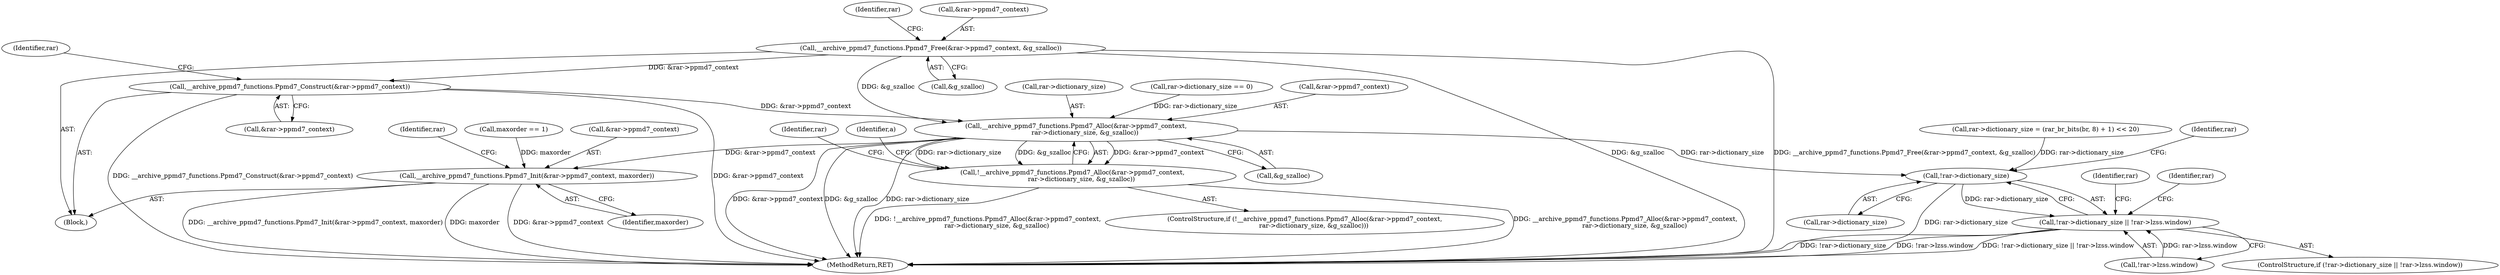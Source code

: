 digraph "0_libarchive_05caadc7eedbef471ac9610809ba683f0c698700@pointer" {
"1000312" [label="(Call,__archive_ppmd7_functions.Ppmd7_Construct(&rar->ppmd7_context))"];
"1000275" [label="(Call,__archive_ppmd7_functions.Ppmd7_Free(&rar->ppmd7_context, &g_szalloc))"];
"1000335" [label="(Call,__archive_ppmd7_functions.Ppmd7_Alloc(&rar->ppmd7_context,\n         rar->dictionary_size, &g_szalloc))"];
"1000334" [label="(Call,!__archive_ppmd7_functions.Ppmd7_Alloc(&rar->ppmd7_context,\n         rar->dictionary_size, &g_szalloc))"];
"1000372" [label="(Call,__archive_ppmd7_functions.Ppmd7_Init(&rar->ppmd7_context, maxorder))"];
"1000910" [label="(Call,!rar->dictionary_size)"];
"1000909" [label="(Call,!rar->dictionary_size || !rar->lzss.window)"];
"1000908" [label="(ControlStructure,if (!rar->dictionary_size || !rar->lzss.window))"];
"1001023" [label="(MethodReturn,RET)"];
"1000333" [label="(ControlStructure,if (!__archive_ppmd7_functions.Ppmd7_Alloc(&rar->ppmd7_context,\n         rar->dictionary_size, &g_szalloc)))"];
"1000380" [label="(Identifier,rar)"];
"1000285" [label="(Identifier,rar)"];
"1000312" [label="(Call,__archive_ppmd7_functions.Ppmd7_Construct(&rar->ppmd7_context))"];
"1000340" [label="(Call,rar->dictionary_size)"];
"1000262" [label="(Call,maxorder == 1)"];
"1000240" [label="(Block,)"];
"1000275" [label="(Call,__archive_ppmd7_functions.Ppmd7_Free(&rar->ppmd7_context, &g_szalloc))"];
"1000909" [label="(Call,!rar->dictionary_size || !rar->lzss.window)"];
"1000188" [label="(Call,rar->dictionary_size = (rar_br_bits(br, 8) + 1) << 20)"];
"1000910" [label="(Call,!rar->dictionary_size)"];
"1000276" [label="(Call,&rar->ppmd7_context)"];
"1000313" [label="(Call,&rar->ppmd7_context)"];
"1000318" [label="(Call,rar->dictionary_size == 0)"];
"1000320" [label="(Identifier,rar)"];
"1001003" [label="(Identifier,rar)"];
"1000343" [label="(Call,&g_szalloc)"];
"1000334" [label="(Call,!__archive_ppmd7_functions.Ppmd7_Alloc(&rar->ppmd7_context,\n         rar->dictionary_size, &g_szalloc))"];
"1000377" [label="(Identifier,maxorder)"];
"1000336" [label="(Call,&rar->ppmd7_context)"];
"1000926" [label="(Identifier,rar)"];
"1000372" [label="(Call,__archive_ppmd7_functions.Ppmd7_Init(&rar->ppmd7_context, maxorder))"];
"1000349" [label="(Identifier,a)"];
"1000373" [label="(Call,&rar->ppmd7_context)"];
"1000280" [label="(Call,&g_szalloc)"];
"1000917" [label="(Identifier,rar)"];
"1000911" [label="(Call,rar->dictionary_size)"];
"1000360" [label="(Identifier,rar)"];
"1000914" [label="(Call,!rar->lzss.window)"];
"1000335" [label="(Call,__archive_ppmd7_functions.Ppmd7_Alloc(&rar->ppmd7_context,\n         rar->dictionary_size, &g_szalloc))"];
"1000312" -> "1000240"  [label="AST: "];
"1000312" -> "1000313"  [label="CFG: "];
"1000313" -> "1000312"  [label="AST: "];
"1000320" -> "1000312"  [label="CFG: "];
"1000312" -> "1001023"  [label="DDG: __archive_ppmd7_functions.Ppmd7_Construct(&rar->ppmd7_context)"];
"1000312" -> "1001023"  [label="DDG: &rar->ppmd7_context"];
"1000275" -> "1000312"  [label="DDG: &rar->ppmd7_context"];
"1000312" -> "1000335"  [label="DDG: &rar->ppmd7_context"];
"1000275" -> "1000240"  [label="AST: "];
"1000275" -> "1000280"  [label="CFG: "];
"1000276" -> "1000275"  [label="AST: "];
"1000280" -> "1000275"  [label="AST: "];
"1000285" -> "1000275"  [label="CFG: "];
"1000275" -> "1001023"  [label="DDG: __archive_ppmd7_functions.Ppmd7_Free(&rar->ppmd7_context, &g_szalloc)"];
"1000275" -> "1001023"  [label="DDG: &g_szalloc"];
"1000275" -> "1000335"  [label="DDG: &g_szalloc"];
"1000335" -> "1000334"  [label="AST: "];
"1000335" -> "1000343"  [label="CFG: "];
"1000336" -> "1000335"  [label="AST: "];
"1000340" -> "1000335"  [label="AST: "];
"1000343" -> "1000335"  [label="AST: "];
"1000334" -> "1000335"  [label="CFG: "];
"1000335" -> "1001023"  [label="DDG: &rar->ppmd7_context"];
"1000335" -> "1001023"  [label="DDG: &g_szalloc"];
"1000335" -> "1001023"  [label="DDG: rar->dictionary_size"];
"1000335" -> "1000334"  [label="DDG: &rar->ppmd7_context"];
"1000335" -> "1000334"  [label="DDG: rar->dictionary_size"];
"1000335" -> "1000334"  [label="DDG: &g_szalloc"];
"1000318" -> "1000335"  [label="DDG: rar->dictionary_size"];
"1000335" -> "1000372"  [label="DDG: &rar->ppmd7_context"];
"1000335" -> "1000910"  [label="DDG: rar->dictionary_size"];
"1000334" -> "1000333"  [label="AST: "];
"1000349" -> "1000334"  [label="CFG: "];
"1000360" -> "1000334"  [label="CFG: "];
"1000334" -> "1001023"  [label="DDG: !__archive_ppmd7_functions.Ppmd7_Alloc(&rar->ppmd7_context,\n         rar->dictionary_size, &g_szalloc)"];
"1000334" -> "1001023"  [label="DDG: __archive_ppmd7_functions.Ppmd7_Alloc(&rar->ppmd7_context,\n         rar->dictionary_size, &g_szalloc)"];
"1000372" -> "1000240"  [label="AST: "];
"1000372" -> "1000377"  [label="CFG: "];
"1000373" -> "1000372"  [label="AST: "];
"1000377" -> "1000372"  [label="AST: "];
"1000380" -> "1000372"  [label="CFG: "];
"1000372" -> "1001023"  [label="DDG: maxorder"];
"1000372" -> "1001023"  [label="DDG: &rar->ppmd7_context"];
"1000372" -> "1001023"  [label="DDG: __archive_ppmd7_functions.Ppmd7_Init(&rar->ppmd7_context, maxorder)"];
"1000262" -> "1000372"  [label="DDG: maxorder"];
"1000910" -> "1000909"  [label="AST: "];
"1000910" -> "1000911"  [label="CFG: "];
"1000911" -> "1000910"  [label="AST: "];
"1000917" -> "1000910"  [label="CFG: "];
"1000909" -> "1000910"  [label="CFG: "];
"1000910" -> "1001023"  [label="DDG: rar->dictionary_size"];
"1000910" -> "1000909"  [label="DDG: rar->dictionary_size"];
"1000188" -> "1000910"  [label="DDG: rar->dictionary_size"];
"1000909" -> "1000908"  [label="AST: "];
"1000909" -> "1000914"  [label="CFG: "];
"1000914" -> "1000909"  [label="AST: "];
"1000926" -> "1000909"  [label="CFG: "];
"1001003" -> "1000909"  [label="CFG: "];
"1000909" -> "1001023"  [label="DDG: !rar->dictionary_size"];
"1000909" -> "1001023"  [label="DDG: !rar->lzss.window"];
"1000909" -> "1001023"  [label="DDG: !rar->dictionary_size || !rar->lzss.window"];
"1000914" -> "1000909"  [label="DDG: rar->lzss.window"];
}
